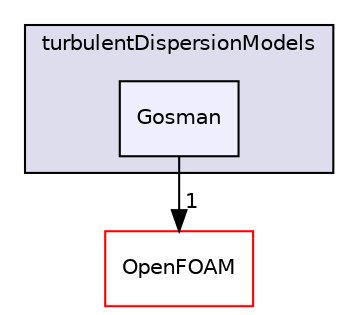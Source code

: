 digraph "src/phaseSystemModels/reactingEulerFoam/interfacialModels/turbulentDispersionModels/Gosman" {
  bgcolor=transparent;
  compound=true
  node [ fontsize="10", fontname="Helvetica"];
  edge [ labelfontsize="10", labelfontname="Helvetica"];
  subgraph clusterdir_123d30c75233ed9f268e252cd03accc8 {
    graph [ bgcolor="#ddddee", pencolor="black", label="turbulentDispersionModels" fontname="Helvetica", fontsize="10", URL="dir_123d30c75233ed9f268e252cd03accc8.html"]
  dir_f82017f2b5f3a29572f827e0af5fcee3 [shape=box, label="Gosman", style="filled", fillcolor="#eeeeff", pencolor="black", URL="dir_f82017f2b5f3a29572f827e0af5fcee3.html"];
  }
  dir_c5473ff19b20e6ec4dfe5c310b3778a8 [shape=box label="OpenFOAM" color="red" URL="dir_c5473ff19b20e6ec4dfe5c310b3778a8.html"];
  dir_f82017f2b5f3a29572f827e0af5fcee3->dir_c5473ff19b20e6ec4dfe5c310b3778a8 [headlabel="1", labeldistance=1.5 headhref="dir_003160_002151.html"];
}
